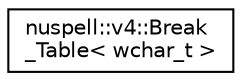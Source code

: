 digraph "Graphical Class Hierarchy"
{
 // LATEX_PDF_SIZE
  edge [fontname="Helvetica",fontsize="10",labelfontname="Helvetica",labelfontsize="10"];
  node [fontname="Helvetica",fontsize="10",shape=record];
  rankdir="LR";
  Node0 [label="nuspell::v4::Break\l_Table\< wchar_t \>",height=0.2,width=0.4,color="black", fillcolor="white", style="filled",URL="$classnuspell_1_1v4_1_1_break___table.html",tooltip=" "];
}
